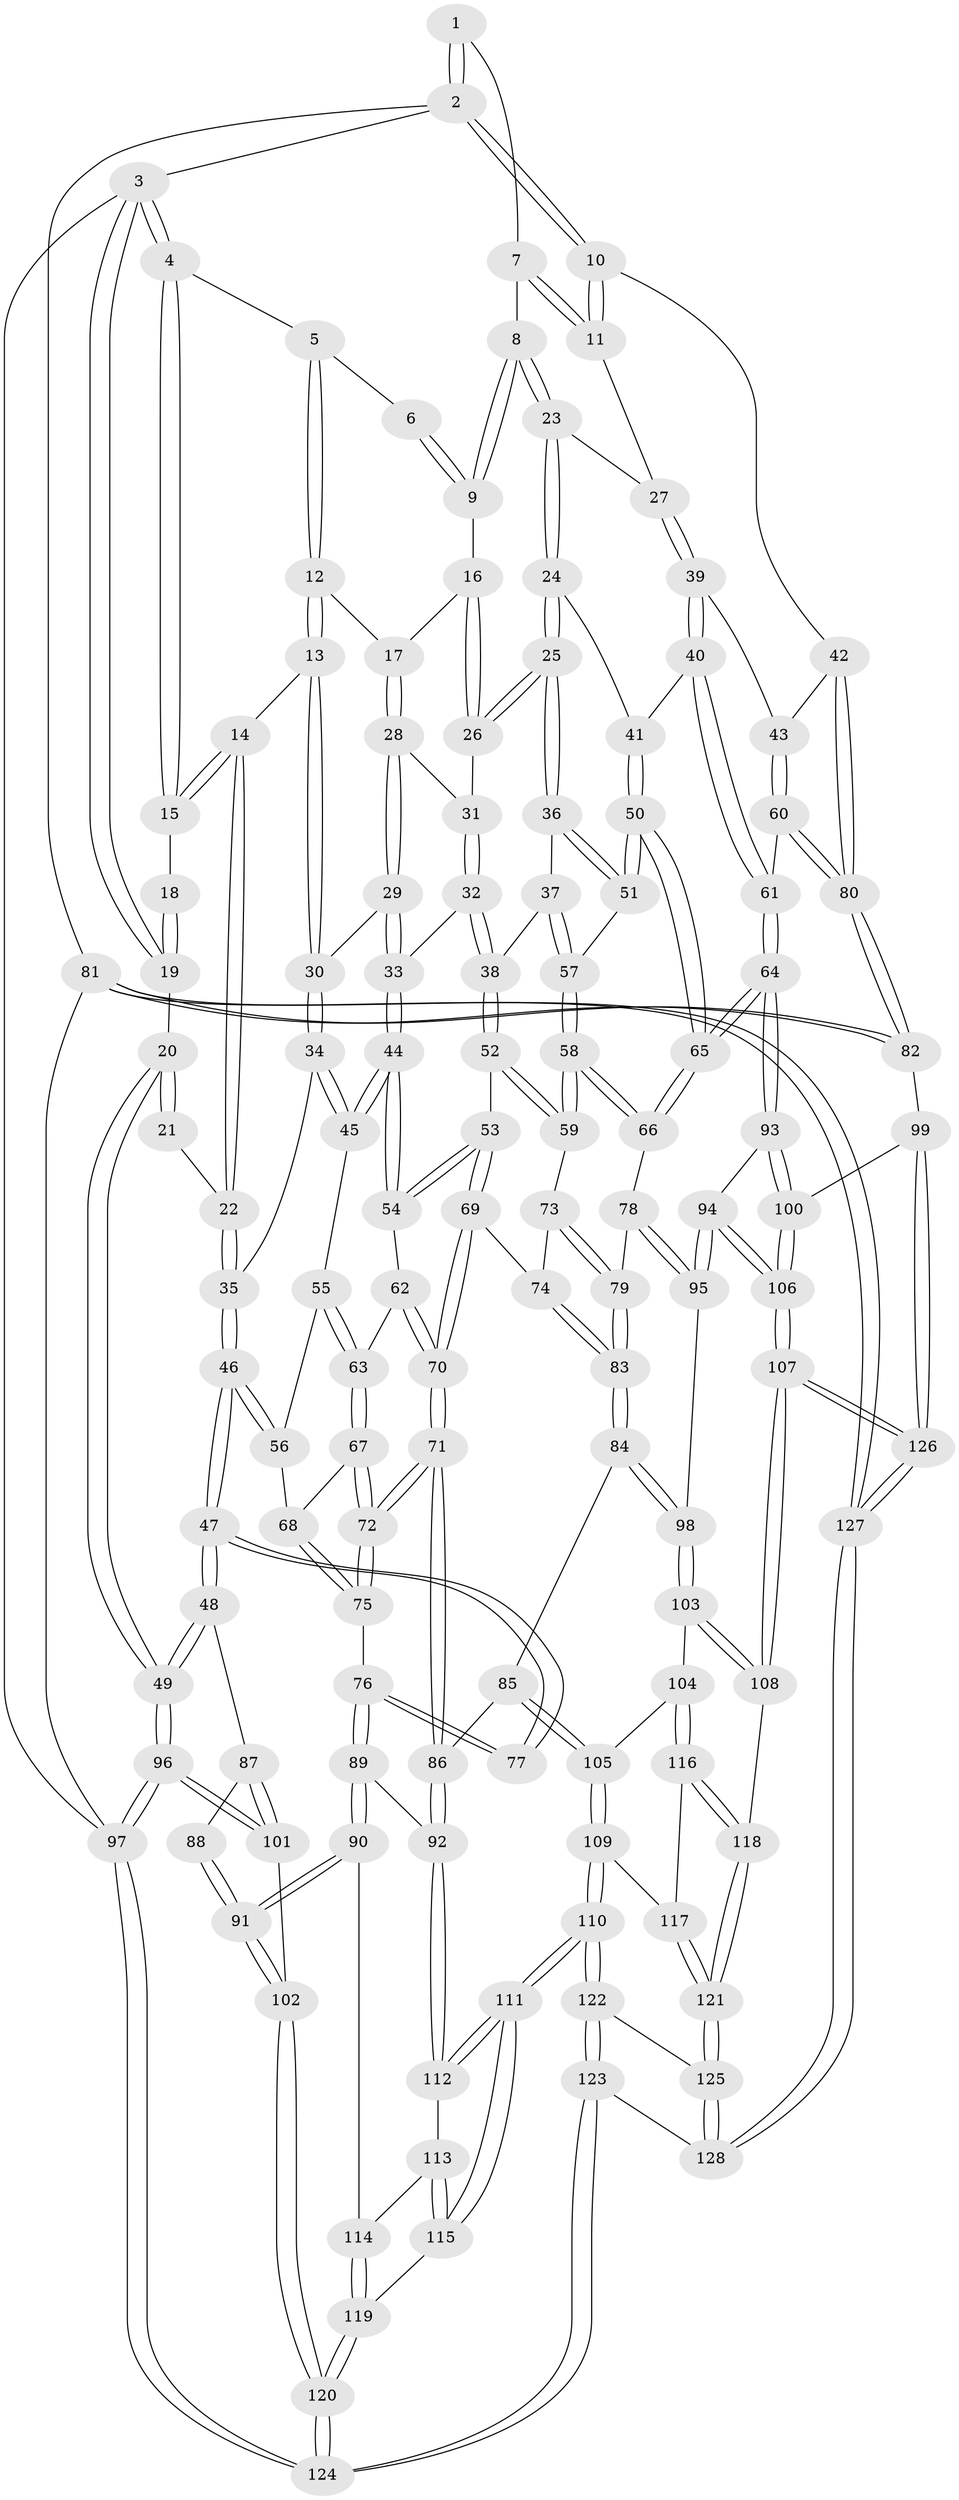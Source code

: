 // coarse degree distribution, {4: 0.4675324675324675, 8: 0.012987012987012988, 5: 0.2987012987012987, 6: 0.06493506493506493, 2: 0.012987012987012988, 3: 0.14285714285714285}
// Generated by graph-tools (version 1.1) at 2025/42/03/06/25 10:42:33]
// undirected, 128 vertices, 317 edges
graph export_dot {
graph [start="1"]
  node [color=gray90,style=filled];
  1 [pos="+0.822671919907551+0"];
  2 [pos="+1+0"];
  3 [pos="+0+0"];
  4 [pos="+0.2784719390427721+0"];
  5 [pos="+0.3273294929933868+0"];
  6 [pos="+0.38874806225823344+0"];
  7 [pos="+0.7998293126254667+0"];
  8 [pos="+0.6921342700346914+0.13094762019466724"];
  9 [pos="+0.563738329685711+0.11916460845415745"];
  10 [pos="+1+0"];
  11 [pos="+0.8853485874288667+0.2537321178386436"];
  12 [pos="+0.3957675245980325+0.1364402745277967"];
  13 [pos="+0.312644176995029+0.24876330233141739"];
  14 [pos="+0.21017753683826387+0.23551753060386418"];
  15 [pos="+0.1826860371802118+0.0733410987461521"];
  16 [pos="+0.4835496984778254+0.1863057297357273"];
  17 [pos="+0.46408890262931035+0.1855278362824099"];
  18 [pos="+0.1264607469543837+0.09956793463897046"];
  19 [pos="+0+0.0679113856026031"];
  20 [pos="+0+0.37057840642884204"];
  21 [pos="+0.0733223110933529+0.16659641462072172"];
  22 [pos="+0.16702946294646018+0.28687056845969466"];
  23 [pos="+0.7023455306572363+0.21128313792885603"];
  24 [pos="+0.6559198549437129+0.2869545870736251"];
  25 [pos="+0.6428877297409594+0.2973416803371259"];
  26 [pos="+0.5856444007644428+0.2738375323441822"];
  27 [pos="+0.8850184417096425+0.2540472765672393"];
  28 [pos="+0.44803528024882916+0.2536658229469918"];
  29 [pos="+0.35512012013057936+0.31130703820259337"];
  30 [pos="+0.3507631697257987+0.3096118210230251"];
  31 [pos="+0.47494595433572234+0.2999843544642491"];
  32 [pos="+0.45947279997877405+0.34754387874937387"];
  33 [pos="+0.4150387408710291+0.3703190786434349"];
  34 [pos="+0.29472925043927883+0.37367503262495155"];
  35 [pos="+0.1414747811065945+0.3255497319620173"];
  36 [pos="+0.6355224799553179+0.31904725784605287"];
  37 [pos="+0.5769491387194106+0.37098821190981834"];
  38 [pos="+0.5626547787397315+0.37860804477411203"];
  39 [pos="+0.8884845690507216+0.3331191486713522"];
  40 [pos="+0.831130297342914+0.39907240624529894"];
  41 [pos="+0.7454259442889845+0.34930344554971565"];
  42 [pos="+1+0.4175333503055685"];
  43 [pos="+0.981139119355018+0.39201241919490204"];
  44 [pos="+0.41383767104657193+0.4403579452993855"];
  45 [pos="+0.2970462015139982+0.4173355889054221"];
  46 [pos="+0.026773245039006858+0.4211249754544258"];
  47 [pos="+0.0044915553143650856+0.4279836532250033"];
  48 [pos="+0+0.43584633763083847"];
  49 [pos="+0+0.42141434181816906"];
  50 [pos="+0.7274777538640426+0.5140332084728041"];
  51 [pos="+0.6850549441920838+0.4454620577387388"];
  52 [pos="+0.4955853787719899+0.4803302618050932"];
  53 [pos="+0.4508812870152007+0.482033778495339"];
  54 [pos="+0.4247555392605699+0.4667888419114242"];
  55 [pos="+0.2965064237494551+0.4180793579779012"];
  56 [pos="+0.21142997083223938+0.4761389931340858"];
  57 [pos="+0.6004228366030291+0.4621066848681856"];
  58 [pos="+0.577672750072487+0.5322179663727119"];
  59 [pos="+0.5550298106610069+0.5271937171525813"];
  60 [pos="+0.8628997460595264+0.5609419188317892"];
  61 [pos="+0.8028188595939559+0.5641490277400126"];
  62 [pos="+0.36165941358761666+0.506400965834158"];
  63 [pos="+0.3340104756884583+0.5153628636748566"];
  64 [pos="+0.780427814684839+0.5784501937461138"];
  65 [pos="+0.7591483833875311+0.5697320948037637"];
  66 [pos="+0.6501245975806073+0.5740073663936958"];
  67 [pos="+0.29958176632400674+0.540625634234968"];
  68 [pos="+0.25263345963838296+0.5213415998067931"];
  69 [pos="+0.4367175221347405+0.6025721840667908"];
  70 [pos="+0.3960490485145443+0.6137456634683847"];
  71 [pos="+0.3286882766324626+0.6510142458258136"];
  72 [pos="+0.3224745624159059+0.6443582544928655"];
  73 [pos="+0.5423364208722121+0.5470846454793631"];
  74 [pos="+0.4443204133422226+0.6078056138198038"];
  75 [pos="+0.19530449292449353+0.6293104818006384"];
  76 [pos="+0.1950640042560314+0.6293907374659937"];
  77 [pos="+0.19033045520460692+0.6283579150105099"];
  78 [pos="+0.5820207517501793+0.6468314055059907"];
  79 [pos="+0.4992625135809647+0.6558345438258164"];
  80 [pos="+1+0.6240814615082301"];
  81 [pos="+1+1"];
  82 [pos="+1+0.8579954377390636"];
  83 [pos="+0.4957865212263964+0.657477460369543"];
  84 [pos="+0.4899354211518824+0.681796753198529"];
  85 [pos="+0.4603560247011013+0.7154413062746299"];
  86 [pos="+0.33209453690394164+0.693582288973499"];
  87 [pos="+0.0682686375910544+0.6714054245551021"];
  88 [pos="+0.1561286318724835+0.6546768137627192"];
  89 [pos="+0.21209464796281316+0.735597507068325"];
  90 [pos="+0.17463940860266866+0.7796303202831412"];
  91 [pos="+0.14005465161359612+0.7941812532667679"];
  92 [pos="+0.3272139344614168+0.7058838236646263"];
  93 [pos="+0.7793846485505768+0.6252591326939945"];
  94 [pos="+0.6397826545490802+0.7475729489779254"];
  95 [pos="+0.6038871983218851+0.7287376239699388"];
  96 [pos="+0+0.8706636382594617"];
  97 [pos="+0+1"];
  98 [pos="+0.5558916959155004+0.7416924513062104"];
  99 [pos="+0.8667505850010455+0.8198735166112717"];
  100 [pos="+0.8441800271054689+0.8033274580836778"];
  101 [pos="+0.0897252010751305+0.7985706150163142"];
  102 [pos="+0.11654179954536713+0.8092552395367553"];
  103 [pos="+0.5382026657852047+0.7781527716530617"];
  104 [pos="+0.5028240810414134+0.7856436637120623"];
  105 [pos="+0.4610382758079008+0.7486546090999636"];
  106 [pos="+0.6509551856452269+0.8690278812224784"];
  107 [pos="+0.6458891316015178+0.875558322388027"];
  108 [pos="+0.615709584389861+0.8776038216104045"];
  109 [pos="+0.37796056834953773+0.8394890589084424"];
  110 [pos="+0.3642519411462715+0.8449695067501585"];
  111 [pos="+0.36374019017224385+0.8446429284429906"];
  112 [pos="+0.3301929786905991+0.726447745742782"];
  113 [pos="+0.2606105591556273+0.784978507790795"];
  114 [pos="+0.19272738240858917+0.7864247294612038"];
  115 [pos="+0.3249401977798472+0.8503468154220457"];
  116 [pos="+0.4997876468627897+0.7976492838344964"];
  117 [pos="+0.4740113673254496+0.8428725214292659"];
  118 [pos="+0.5800541365234841+0.8913898906465305"];
  119 [pos="+0.302009587479577+0.856480491377667"];
  120 [pos="+0.16819685106816915+0.9580020455557864"];
  121 [pos="+0.5447853120379359+0.9093324745252591"];
  122 [pos="+0.3658910962925249+0.8515525389567583"];
  123 [pos="+0.2335056351042559+1"];
  124 [pos="+0.1478698455488032+1"];
  125 [pos="+0.4804401827104191+0.9949599636045883"];
  126 [pos="+0.7567389856108925+1"];
  127 [pos="+0.7646602413564416+1"];
  128 [pos="+0.4528677203917126+1"];
  1 -- 2;
  1 -- 2;
  1 -- 7;
  2 -- 3;
  2 -- 10;
  2 -- 10;
  2 -- 81;
  3 -- 4;
  3 -- 4;
  3 -- 19;
  3 -- 19;
  3 -- 97;
  4 -- 5;
  4 -- 15;
  4 -- 15;
  5 -- 6;
  5 -- 12;
  5 -- 12;
  6 -- 9;
  6 -- 9;
  7 -- 8;
  7 -- 11;
  7 -- 11;
  8 -- 9;
  8 -- 9;
  8 -- 23;
  8 -- 23;
  9 -- 16;
  10 -- 11;
  10 -- 11;
  10 -- 42;
  11 -- 27;
  12 -- 13;
  12 -- 13;
  12 -- 17;
  13 -- 14;
  13 -- 30;
  13 -- 30;
  14 -- 15;
  14 -- 15;
  14 -- 22;
  14 -- 22;
  15 -- 18;
  16 -- 17;
  16 -- 26;
  16 -- 26;
  17 -- 28;
  17 -- 28;
  18 -- 19;
  18 -- 19;
  19 -- 20;
  20 -- 21;
  20 -- 21;
  20 -- 49;
  20 -- 49;
  21 -- 22;
  22 -- 35;
  22 -- 35;
  23 -- 24;
  23 -- 24;
  23 -- 27;
  24 -- 25;
  24 -- 25;
  24 -- 41;
  25 -- 26;
  25 -- 26;
  25 -- 36;
  25 -- 36;
  26 -- 31;
  27 -- 39;
  27 -- 39;
  28 -- 29;
  28 -- 29;
  28 -- 31;
  29 -- 30;
  29 -- 33;
  29 -- 33;
  30 -- 34;
  30 -- 34;
  31 -- 32;
  31 -- 32;
  32 -- 33;
  32 -- 38;
  32 -- 38;
  33 -- 44;
  33 -- 44;
  34 -- 35;
  34 -- 45;
  34 -- 45;
  35 -- 46;
  35 -- 46;
  36 -- 37;
  36 -- 51;
  36 -- 51;
  37 -- 38;
  37 -- 57;
  37 -- 57;
  38 -- 52;
  38 -- 52;
  39 -- 40;
  39 -- 40;
  39 -- 43;
  40 -- 41;
  40 -- 61;
  40 -- 61;
  41 -- 50;
  41 -- 50;
  42 -- 43;
  42 -- 80;
  42 -- 80;
  43 -- 60;
  43 -- 60;
  44 -- 45;
  44 -- 45;
  44 -- 54;
  44 -- 54;
  45 -- 55;
  46 -- 47;
  46 -- 47;
  46 -- 56;
  46 -- 56;
  47 -- 48;
  47 -- 48;
  47 -- 77;
  47 -- 77;
  48 -- 49;
  48 -- 49;
  48 -- 87;
  49 -- 96;
  49 -- 96;
  50 -- 51;
  50 -- 51;
  50 -- 65;
  50 -- 65;
  51 -- 57;
  52 -- 53;
  52 -- 59;
  52 -- 59;
  53 -- 54;
  53 -- 54;
  53 -- 69;
  53 -- 69;
  54 -- 62;
  55 -- 56;
  55 -- 63;
  55 -- 63;
  56 -- 68;
  57 -- 58;
  57 -- 58;
  58 -- 59;
  58 -- 59;
  58 -- 66;
  58 -- 66;
  59 -- 73;
  60 -- 61;
  60 -- 80;
  60 -- 80;
  61 -- 64;
  61 -- 64;
  62 -- 63;
  62 -- 70;
  62 -- 70;
  63 -- 67;
  63 -- 67;
  64 -- 65;
  64 -- 65;
  64 -- 93;
  64 -- 93;
  65 -- 66;
  65 -- 66;
  66 -- 78;
  67 -- 68;
  67 -- 72;
  67 -- 72;
  68 -- 75;
  68 -- 75;
  69 -- 70;
  69 -- 70;
  69 -- 74;
  70 -- 71;
  70 -- 71;
  71 -- 72;
  71 -- 72;
  71 -- 86;
  71 -- 86;
  72 -- 75;
  72 -- 75;
  73 -- 74;
  73 -- 79;
  73 -- 79;
  74 -- 83;
  74 -- 83;
  75 -- 76;
  76 -- 77;
  76 -- 77;
  76 -- 89;
  76 -- 89;
  78 -- 79;
  78 -- 95;
  78 -- 95;
  79 -- 83;
  79 -- 83;
  80 -- 82;
  80 -- 82;
  81 -- 82;
  81 -- 82;
  81 -- 127;
  81 -- 127;
  81 -- 97;
  82 -- 99;
  83 -- 84;
  83 -- 84;
  84 -- 85;
  84 -- 98;
  84 -- 98;
  85 -- 86;
  85 -- 105;
  85 -- 105;
  86 -- 92;
  86 -- 92;
  87 -- 88;
  87 -- 101;
  87 -- 101;
  88 -- 91;
  88 -- 91;
  89 -- 90;
  89 -- 90;
  89 -- 92;
  90 -- 91;
  90 -- 91;
  90 -- 114;
  91 -- 102;
  91 -- 102;
  92 -- 112;
  92 -- 112;
  93 -- 94;
  93 -- 100;
  93 -- 100;
  94 -- 95;
  94 -- 95;
  94 -- 106;
  94 -- 106;
  95 -- 98;
  96 -- 97;
  96 -- 97;
  96 -- 101;
  96 -- 101;
  97 -- 124;
  97 -- 124;
  98 -- 103;
  98 -- 103;
  99 -- 100;
  99 -- 126;
  99 -- 126;
  100 -- 106;
  100 -- 106;
  101 -- 102;
  102 -- 120;
  102 -- 120;
  103 -- 104;
  103 -- 108;
  103 -- 108;
  104 -- 105;
  104 -- 116;
  104 -- 116;
  105 -- 109;
  105 -- 109;
  106 -- 107;
  106 -- 107;
  107 -- 108;
  107 -- 108;
  107 -- 126;
  107 -- 126;
  108 -- 118;
  109 -- 110;
  109 -- 110;
  109 -- 117;
  110 -- 111;
  110 -- 111;
  110 -- 122;
  110 -- 122;
  111 -- 112;
  111 -- 112;
  111 -- 115;
  111 -- 115;
  112 -- 113;
  113 -- 114;
  113 -- 115;
  113 -- 115;
  114 -- 119;
  114 -- 119;
  115 -- 119;
  116 -- 117;
  116 -- 118;
  116 -- 118;
  117 -- 121;
  117 -- 121;
  118 -- 121;
  118 -- 121;
  119 -- 120;
  119 -- 120;
  120 -- 124;
  120 -- 124;
  121 -- 125;
  121 -- 125;
  122 -- 123;
  122 -- 123;
  122 -- 125;
  123 -- 124;
  123 -- 124;
  123 -- 128;
  125 -- 128;
  125 -- 128;
  126 -- 127;
  126 -- 127;
  127 -- 128;
  127 -- 128;
}
